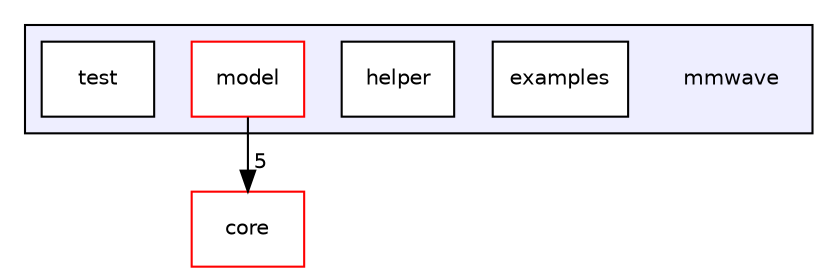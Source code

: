 digraph "mmwave" {
  compound=true
  node [ fontsize="10", fontname="Helvetica"];
  edge [ labelfontsize="10", labelfontname="Helvetica"];
  subgraph clusterdir_a18f1350c630e3db865c27e285fe5a8f {
    graph [ bgcolor="#eeeeff", pencolor="black", label="" URL="dir_a18f1350c630e3db865c27e285fe5a8f.html"];
    dir_a18f1350c630e3db865c27e285fe5a8f [shape=plaintext label="mmwave"];
    dir_2525fc083a5420d79b1603d85a8a9c92 [shape=box label="examples" color="black" fillcolor="white" style="filled" URL="dir_2525fc083a5420d79b1603d85a8a9c92.html"];
    dir_614e6d36b005edac98704a1279ffdd98 [shape=box label="helper" color="black" fillcolor="white" style="filled" URL="dir_614e6d36b005edac98704a1279ffdd98.html"];
    dir_c2f441b55541c0886f7698cdbca90bb0 [shape=box label="model" color="red" fillcolor="white" style="filled" URL="dir_c2f441b55541c0886f7698cdbca90bb0.html"];
    dir_e40d84e4c7343457bb35b00f3f6209ad [shape=box label="test" color="black" fillcolor="white" style="filled" URL="dir_e40d84e4c7343457bb35b00f3f6209ad.html"];
  }
  dir_4270bfced15e0e73154b13468c7c9ad9 [shape=box label="core" fillcolor="white" style="filled" color="red" URL="dir_4270bfced15e0e73154b13468c7c9ad9.html"];
  dir_c2f441b55541c0886f7698cdbca90bb0->dir_4270bfced15e0e73154b13468c7c9ad9 [headlabel="5", labeldistance=1.5 headhref="dir_000193_000014.html"];
}

